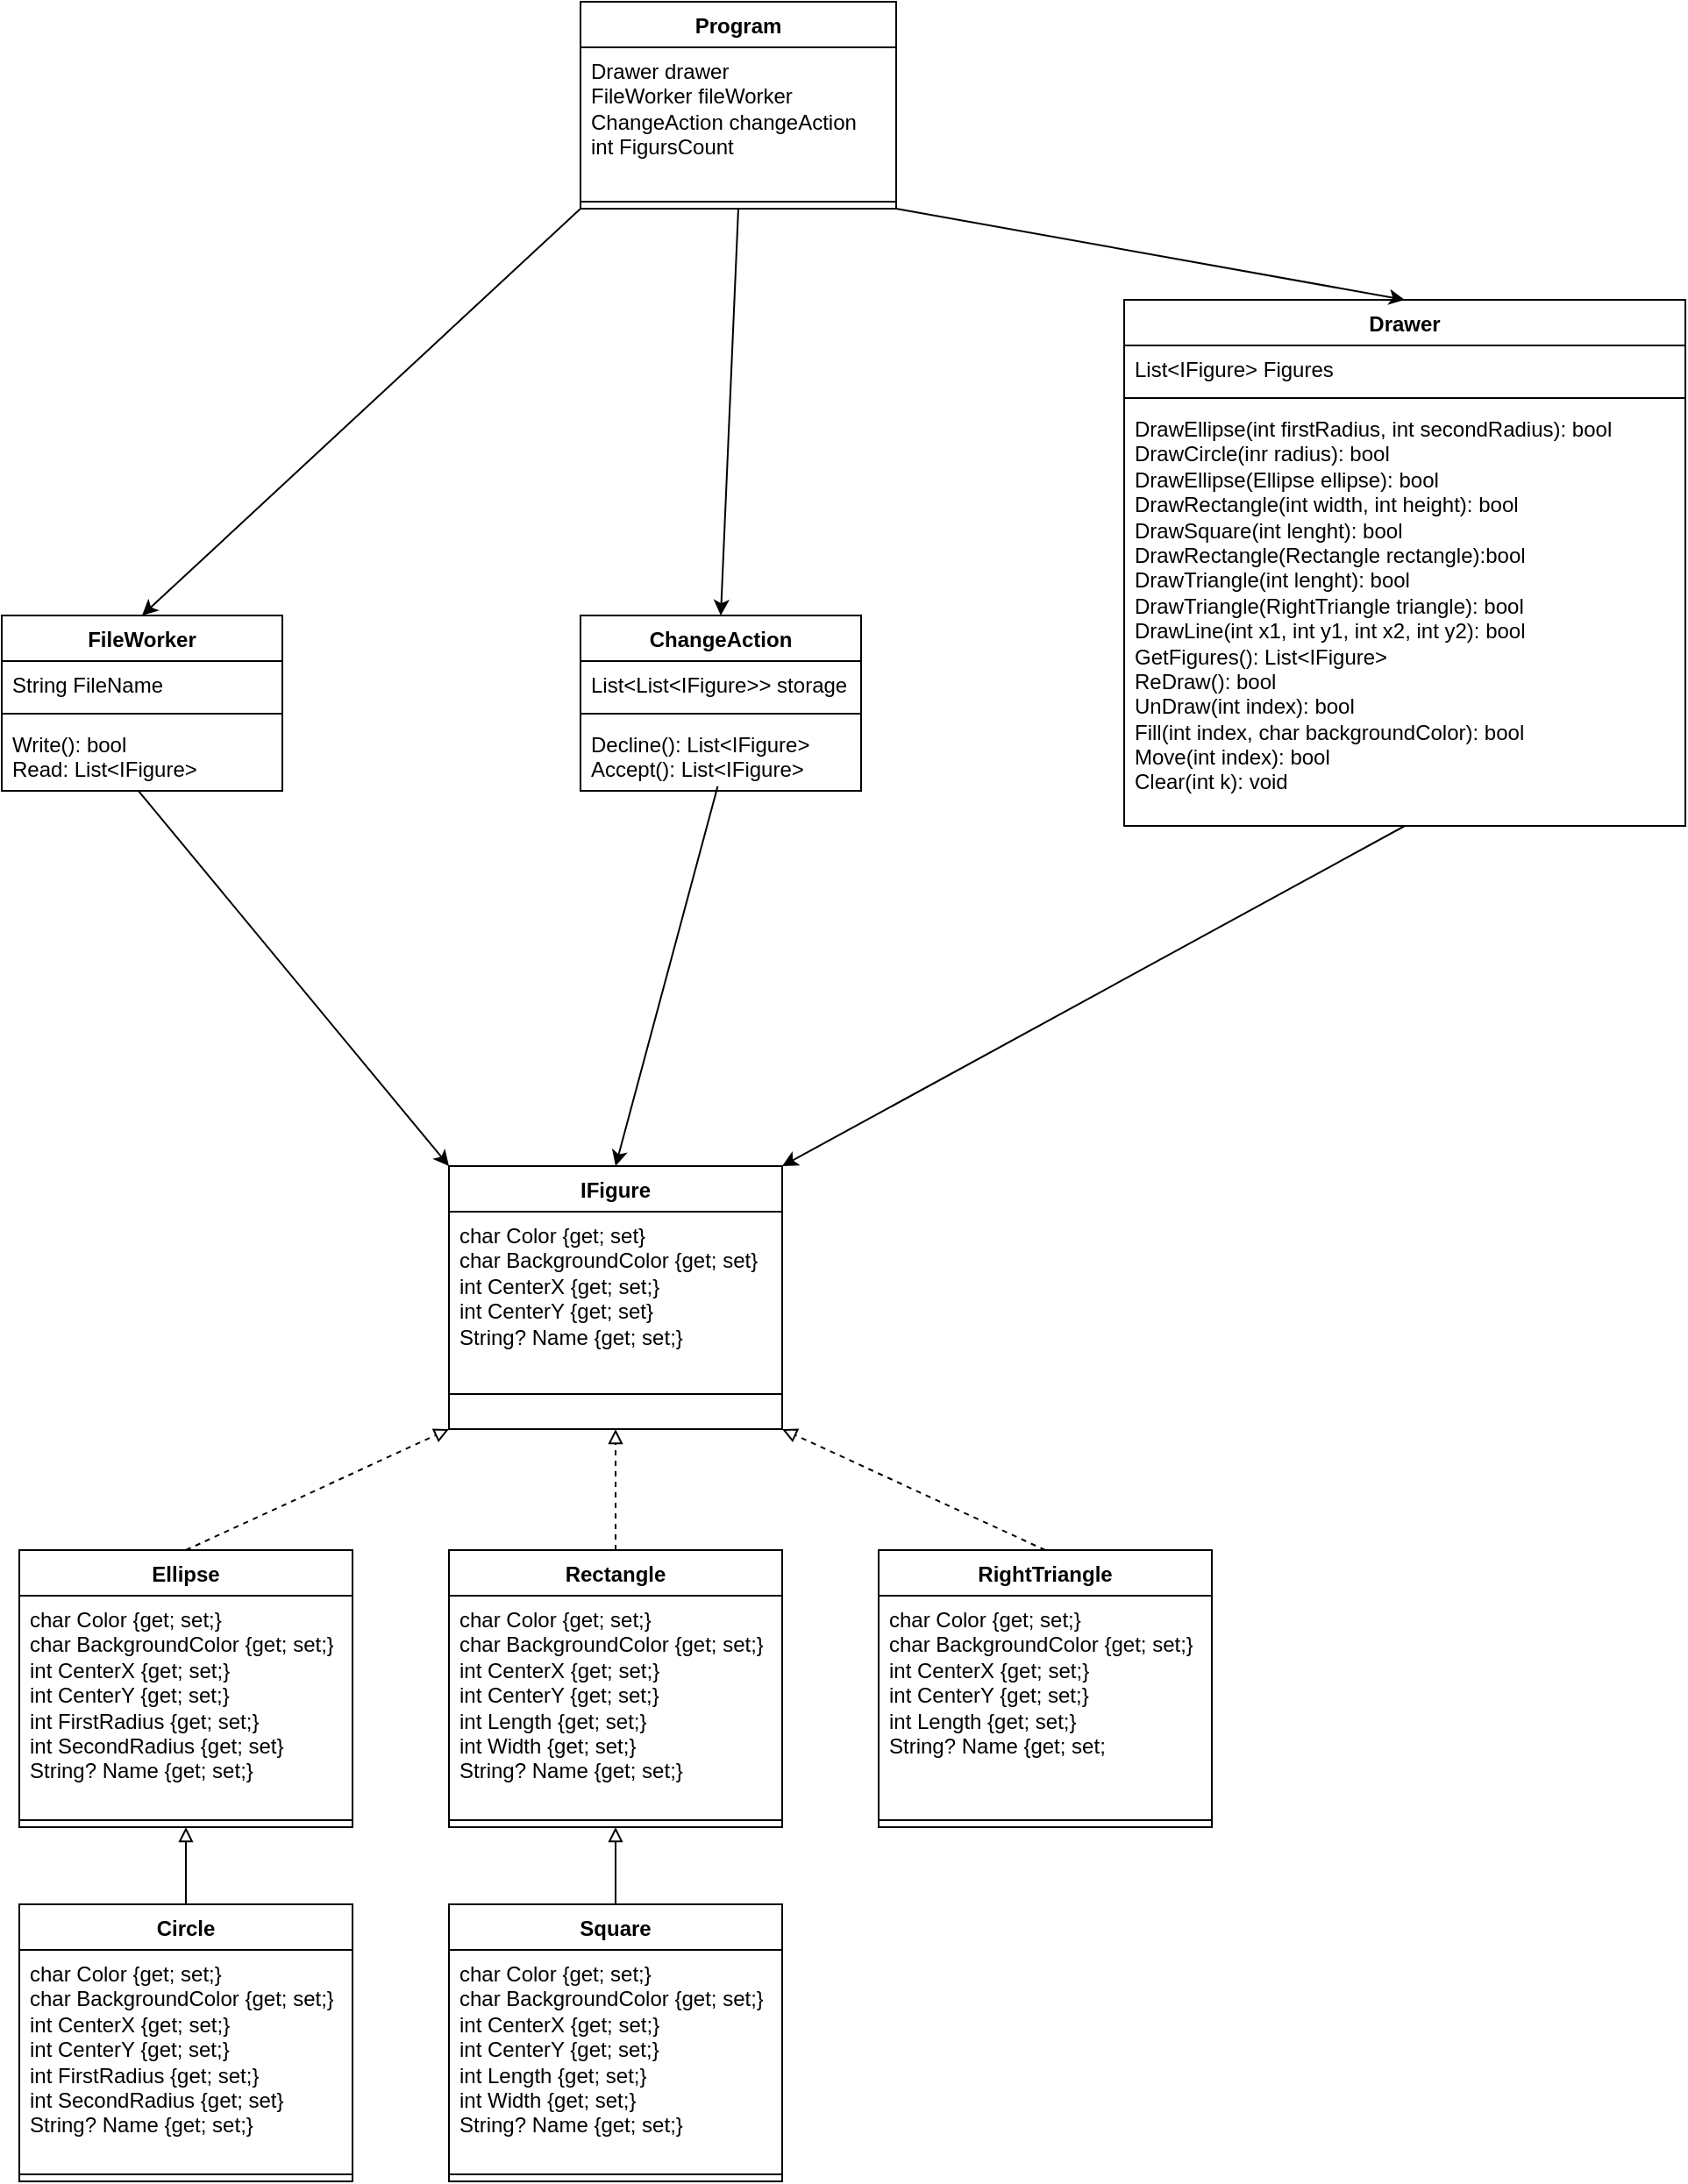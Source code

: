 <mxfile version="26.1.0">
  <diagram id="C5RBs43oDa-KdzZeNtuy" name="Page-1">
    <mxGraphModel dx="1120" dy="1611" grid="1" gridSize="10" guides="1" tooltips="1" connect="1" arrows="1" fold="1" page="1" pageScale="1" pageWidth="827" pageHeight="1169" math="0" shadow="0">
      <root>
        <mxCell id="WIyWlLk6GJQsqaUBKTNV-0" />
        <mxCell id="WIyWlLk6GJQsqaUBKTNV-1" parent="WIyWlLk6GJQsqaUBKTNV-0" />
        <mxCell id="Ytw2WS5rdy1qP2I7gWzr-2" value="IFigure" style="swimlane;fontStyle=1;align=center;verticalAlign=top;childLayout=stackLayout;horizontal=1;startSize=26;horizontalStack=0;resizeParent=1;resizeParentMax=0;resizeLast=0;collapsible=1;marginBottom=0;whiteSpace=wrap;html=1;" parent="WIyWlLk6GJQsqaUBKTNV-1" vertex="1">
          <mxGeometry x="325" y="264" width="190" height="150" as="geometry" />
        </mxCell>
        <mxCell id="Ytw2WS5rdy1qP2I7gWzr-3" value="&lt;div&gt;&lt;div&gt;char Color {get; set}&lt;/div&gt;&lt;div&gt;char BackgroundСolor {get; set}&lt;/div&gt;&lt;/div&gt;&lt;div&gt;int CenterX {get; set;}&lt;/div&gt;&lt;div&gt;int CenterY {get; set}&lt;/div&gt;&lt;div&gt;String? Name {get; set;}&lt;/div&gt;" style="text;strokeColor=none;fillColor=none;align=left;verticalAlign=top;spacingLeft=4;spacingRight=4;overflow=hidden;rotatable=0;points=[[0,0.5],[1,0.5]];portConstraint=eastwest;whiteSpace=wrap;html=1;" parent="Ytw2WS5rdy1qP2I7gWzr-2" vertex="1">
          <mxGeometry y="26" width="190" height="84" as="geometry" />
        </mxCell>
        <mxCell id="Ytw2WS5rdy1qP2I7gWzr-4" value="" style="line;strokeWidth=1;fillColor=none;align=left;verticalAlign=middle;spacingTop=-1;spacingLeft=3;spacingRight=3;rotatable=0;labelPosition=right;points=[];portConstraint=eastwest;strokeColor=inherit;" parent="Ytw2WS5rdy1qP2I7gWzr-2" vertex="1">
          <mxGeometry y="110" width="190" height="40" as="geometry" />
        </mxCell>
        <mxCell id="Ytw2WS5rdy1qP2I7gWzr-17" value="Ellipse" style="swimlane;fontStyle=1;align=center;verticalAlign=top;childLayout=stackLayout;horizontal=1;startSize=26;horizontalStack=0;resizeParent=1;resizeParentMax=0;resizeLast=0;collapsible=1;marginBottom=0;whiteSpace=wrap;html=1;" parent="WIyWlLk6GJQsqaUBKTNV-1" vertex="1">
          <mxGeometry x="80" y="483" width="190" height="158" as="geometry" />
        </mxCell>
        <mxCell id="Ytw2WS5rdy1qP2I7gWzr-18" value="&lt;div&gt;&lt;div&gt;char Color {get; set;}&lt;/div&gt;&lt;div&gt;char BackgroundColor {get; set;}&lt;/div&gt;int CenterX {get; set;}&lt;/div&gt;&lt;div&gt;int CenterY {get; set;}&lt;/div&gt;&lt;div&gt;int FirstRadius {get; set;}&lt;/div&gt;&lt;div&gt;int SecondRadius {get; set}&lt;/div&gt;&lt;div&gt;String? Name {get; set;}&lt;/div&gt;" style="text;strokeColor=none;fillColor=none;align=left;verticalAlign=top;spacingLeft=4;spacingRight=4;overflow=hidden;rotatable=0;points=[[0,0.5],[1,0.5]];portConstraint=eastwest;whiteSpace=wrap;html=1;" parent="Ytw2WS5rdy1qP2I7gWzr-17" vertex="1">
          <mxGeometry y="26" width="190" height="124" as="geometry" />
        </mxCell>
        <mxCell id="Ytw2WS5rdy1qP2I7gWzr-19" value="" style="line;strokeWidth=1;fillColor=none;align=left;verticalAlign=middle;spacingTop=-1;spacingLeft=3;spacingRight=3;rotatable=0;labelPosition=right;points=[];portConstraint=eastwest;strokeColor=inherit;" parent="Ytw2WS5rdy1qP2I7gWzr-17" vertex="1">
          <mxGeometry y="150" width="190" height="8" as="geometry" />
        </mxCell>
        <mxCell id="Ytw2WS5rdy1qP2I7gWzr-21" value="Rectangle" style="swimlane;fontStyle=1;align=center;verticalAlign=top;childLayout=stackLayout;horizontal=1;startSize=26;horizontalStack=0;resizeParent=1;resizeParentMax=0;resizeLast=0;collapsible=1;marginBottom=0;whiteSpace=wrap;html=1;" parent="WIyWlLk6GJQsqaUBKTNV-1" vertex="1">
          <mxGeometry x="325" y="483" width="190" height="158" as="geometry" />
        </mxCell>
        <mxCell id="Ytw2WS5rdy1qP2I7gWzr-22" value="&lt;div&gt;&lt;div&gt;char Color {get; set;}&lt;/div&gt;&lt;div&gt;char BackgroundColor {get; set;}&lt;/div&gt;&lt;/div&gt;&lt;div&gt;int CenterX {get; set;}&lt;/div&gt;&lt;div&gt;int CenterY {get; set;}&lt;/div&gt;&lt;div&gt;int Length {get; set;}&lt;/div&gt;&lt;div&gt;int Width {get; set;} &lt;br&gt;&lt;/div&gt;&lt;div&gt;String? Name {get; set;}&lt;/div&gt;" style="text;strokeColor=none;fillColor=none;align=left;verticalAlign=top;spacingLeft=4;spacingRight=4;overflow=hidden;rotatable=0;points=[[0,0.5],[1,0.5]];portConstraint=eastwest;whiteSpace=wrap;html=1;" parent="Ytw2WS5rdy1qP2I7gWzr-21" vertex="1">
          <mxGeometry y="26" width="190" height="124" as="geometry" />
        </mxCell>
        <mxCell id="Ytw2WS5rdy1qP2I7gWzr-23" value="" style="line;strokeWidth=1;fillColor=none;align=left;verticalAlign=middle;spacingTop=-1;spacingLeft=3;spacingRight=3;rotatable=0;labelPosition=right;points=[];portConstraint=eastwest;strokeColor=inherit;" parent="Ytw2WS5rdy1qP2I7gWzr-21" vertex="1">
          <mxGeometry y="150" width="190" height="8" as="geometry" />
        </mxCell>
        <mxCell id="Ytw2WS5rdy1qP2I7gWzr-25" value="RightTriangle" style="swimlane;fontStyle=1;align=center;verticalAlign=top;childLayout=stackLayout;horizontal=1;startSize=26;horizontalStack=0;resizeParent=1;resizeParentMax=0;resizeLast=0;collapsible=1;marginBottom=0;whiteSpace=wrap;html=1;" parent="WIyWlLk6GJQsqaUBKTNV-1" vertex="1">
          <mxGeometry x="570" y="483" width="190" height="158" as="geometry" />
        </mxCell>
        <mxCell id="Ytw2WS5rdy1qP2I7gWzr-26" value="&lt;div&gt;&lt;div&gt;char Color {get; set;}&lt;/div&gt;&lt;div&gt;char BackgroundColor {get; set;}&lt;/div&gt;int CenterX {get; set;}&lt;/div&gt;&lt;div&gt;int CenterY {get; set;}&lt;/div&gt;&lt;div&gt;int Length {get; set;}&lt;/div&gt;&lt;div&gt;String? Name {get; set;&lt;/div&gt;" style="text;strokeColor=none;fillColor=none;align=left;verticalAlign=top;spacingLeft=4;spacingRight=4;overflow=hidden;rotatable=0;points=[[0,0.5],[1,0.5]];portConstraint=eastwest;whiteSpace=wrap;html=1;" parent="Ytw2WS5rdy1qP2I7gWzr-25" vertex="1">
          <mxGeometry y="26" width="190" height="124" as="geometry" />
        </mxCell>
        <mxCell id="Ytw2WS5rdy1qP2I7gWzr-27" value="" style="line;strokeWidth=1;fillColor=none;align=left;verticalAlign=middle;spacingTop=-1;spacingLeft=3;spacingRight=3;rotatable=0;labelPosition=right;points=[];portConstraint=eastwest;strokeColor=inherit;" parent="Ytw2WS5rdy1qP2I7gWzr-25" vertex="1">
          <mxGeometry y="150" width="190" height="8" as="geometry" />
        </mxCell>
        <mxCell id="Ytw2WS5rdy1qP2I7gWzr-35" style="edgeStyle=orthogonalEdgeStyle;rounded=0;orthogonalLoop=1;jettySize=auto;html=1;exitX=0.5;exitY=0;exitDx=0;exitDy=0;entryX=0.5;entryY=1;entryDx=0;entryDy=0;endArrow=block;endFill=0;" parent="WIyWlLk6GJQsqaUBKTNV-1" source="Ytw2WS5rdy1qP2I7gWzr-28" target="Ytw2WS5rdy1qP2I7gWzr-17" edge="1">
          <mxGeometry relative="1" as="geometry" />
        </mxCell>
        <mxCell id="Ytw2WS5rdy1qP2I7gWzr-28" value="Circle" style="swimlane;fontStyle=1;align=center;verticalAlign=top;childLayout=stackLayout;horizontal=1;startSize=26;horizontalStack=0;resizeParent=1;resizeParentMax=0;resizeLast=0;collapsible=1;marginBottom=0;whiteSpace=wrap;html=1;" parent="WIyWlLk6GJQsqaUBKTNV-1" vertex="1">
          <mxGeometry x="80" y="685" width="190" height="158" as="geometry" />
        </mxCell>
        <mxCell id="Ytw2WS5rdy1qP2I7gWzr-29" value="&lt;div&gt;&lt;div&gt;char Color {get; set;}&lt;/div&gt;&lt;div&gt;char BackgroundColor {get; set;}&lt;/div&gt;int CenterX {get; set;}&lt;/div&gt;&lt;div&gt;int CenterY {get; set;}&lt;/div&gt;&lt;div&gt;int FirstRadius {get; set;}&lt;/div&gt;&lt;div&gt;int SecondRadius {get; set}&lt;/div&gt;&lt;div&gt;String? Name {get; set;}&lt;/div&gt;" style="text;strokeColor=none;fillColor=none;align=left;verticalAlign=top;spacingLeft=4;spacingRight=4;overflow=hidden;rotatable=0;points=[[0,0.5],[1,0.5]];portConstraint=eastwest;whiteSpace=wrap;html=1;" parent="Ytw2WS5rdy1qP2I7gWzr-28" vertex="1">
          <mxGeometry y="26" width="190" height="124" as="geometry" />
        </mxCell>
        <mxCell id="Ytw2WS5rdy1qP2I7gWzr-30" value="" style="line;strokeWidth=1;fillColor=none;align=left;verticalAlign=middle;spacingTop=-1;spacingLeft=3;spacingRight=3;rotatable=0;labelPosition=right;points=[];portConstraint=eastwest;strokeColor=inherit;" parent="Ytw2WS5rdy1qP2I7gWzr-28" vertex="1">
          <mxGeometry y="150" width="190" height="8" as="geometry" />
        </mxCell>
        <mxCell id="Ytw2WS5rdy1qP2I7gWzr-36" style="edgeStyle=orthogonalEdgeStyle;rounded=0;orthogonalLoop=1;jettySize=auto;html=1;exitX=0.5;exitY=0;exitDx=0;exitDy=0;entryX=0.5;entryY=1;entryDx=0;entryDy=0;endArrow=block;endFill=0;" parent="WIyWlLk6GJQsqaUBKTNV-1" source="Ytw2WS5rdy1qP2I7gWzr-32" target="Ytw2WS5rdy1qP2I7gWzr-21" edge="1">
          <mxGeometry relative="1" as="geometry" />
        </mxCell>
        <mxCell id="Ytw2WS5rdy1qP2I7gWzr-32" value="Square" style="swimlane;fontStyle=1;align=center;verticalAlign=top;childLayout=stackLayout;horizontal=1;startSize=26;horizontalStack=0;resizeParent=1;resizeParentMax=0;resizeLast=0;collapsible=1;marginBottom=0;whiteSpace=wrap;html=1;" parent="WIyWlLk6GJQsqaUBKTNV-1" vertex="1">
          <mxGeometry x="325" y="685" width="190" height="158" as="geometry" />
        </mxCell>
        <mxCell id="Ytw2WS5rdy1qP2I7gWzr-33" value="&lt;div&gt;&lt;div&gt;char Color {get; set;}&lt;/div&gt;&lt;div&gt;char BackgroundColor {get; set;}&lt;/div&gt;&lt;/div&gt;&lt;div&gt;int CenterX {get; set;}&lt;/div&gt;&lt;div&gt;int CenterY {get; set;}&lt;/div&gt;&lt;div&gt;int Length {get; set;}&lt;/div&gt;&lt;div&gt;int Width {get; set;} &lt;br&gt;&lt;/div&gt;&lt;div&gt;String? Name {get; set;}&lt;/div&gt;" style="text;strokeColor=none;fillColor=none;align=left;verticalAlign=top;spacingLeft=4;spacingRight=4;overflow=hidden;rotatable=0;points=[[0,0.5],[1,0.5]];portConstraint=eastwest;whiteSpace=wrap;html=1;" parent="Ytw2WS5rdy1qP2I7gWzr-32" vertex="1">
          <mxGeometry y="26" width="190" height="124" as="geometry" />
        </mxCell>
        <mxCell id="Ytw2WS5rdy1qP2I7gWzr-34" value="" style="line;strokeWidth=1;fillColor=none;align=left;verticalAlign=middle;spacingTop=-1;spacingLeft=3;spacingRight=3;rotatable=0;labelPosition=right;points=[];portConstraint=eastwest;strokeColor=inherit;" parent="Ytw2WS5rdy1qP2I7gWzr-32" vertex="1">
          <mxGeometry y="150" width="190" height="8" as="geometry" />
        </mxCell>
        <mxCell id="Ytw2WS5rdy1qP2I7gWzr-41" value="" style="endArrow=block;html=1;rounded=0;dashed=1;endFill=0;entryX=0;entryY=1;entryDx=0;entryDy=0;exitX=0.5;exitY=0;exitDx=0;exitDy=0;" parent="WIyWlLk6GJQsqaUBKTNV-1" source="Ytw2WS5rdy1qP2I7gWzr-17" target="Ytw2WS5rdy1qP2I7gWzr-2" edge="1">
          <mxGeometry width="50" height="50" relative="1" as="geometry">
            <mxPoint x="90" y="390" as="sourcePoint" />
            <mxPoint x="140" y="340" as="targetPoint" />
          </mxGeometry>
        </mxCell>
        <mxCell id="Ytw2WS5rdy1qP2I7gWzr-42" value="" style="endArrow=block;html=1;rounded=0;dashed=1;endFill=0;entryX=1;entryY=1;entryDx=0;entryDy=0;exitX=0.5;exitY=0;exitDx=0;exitDy=0;" parent="WIyWlLk6GJQsqaUBKTNV-1" source="Ytw2WS5rdy1qP2I7gWzr-25" target="Ytw2WS5rdy1qP2I7gWzr-2" edge="1">
          <mxGeometry width="50" height="50" relative="1" as="geometry">
            <mxPoint x="100" y="400" as="sourcePoint" />
            <mxPoint x="150" y="350" as="targetPoint" />
          </mxGeometry>
        </mxCell>
        <mxCell id="Ytw2WS5rdy1qP2I7gWzr-43" value="" style="endArrow=block;html=1;rounded=0;dashed=1;endFill=0;entryX=0.5;entryY=1;entryDx=0;entryDy=0;exitX=0.5;exitY=0;exitDx=0;exitDy=0;" parent="WIyWlLk6GJQsqaUBKTNV-1" source="Ytw2WS5rdy1qP2I7gWzr-21" target="Ytw2WS5rdy1qP2I7gWzr-2" edge="1">
          <mxGeometry width="50" height="50" relative="1" as="geometry">
            <mxPoint x="110" y="410" as="sourcePoint" />
            <mxPoint x="160" y="360" as="targetPoint" />
          </mxGeometry>
        </mxCell>
        <mxCell id="Ytw2WS5rdy1qP2I7gWzr-44" value="Drawer" style="swimlane;fontStyle=1;align=center;verticalAlign=top;childLayout=stackLayout;horizontal=1;startSize=26;horizontalStack=0;resizeParent=1;resizeParentMax=0;resizeLast=0;collapsible=1;marginBottom=0;whiteSpace=wrap;html=1;" parent="WIyWlLk6GJQsqaUBKTNV-1" vertex="1">
          <mxGeometry x="710" y="-230" width="320" height="300" as="geometry" />
        </mxCell>
        <mxCell id="Ytw2WS5rdy1qP2I7gWzr-45" value="List&amp;lt;IFigure&amp;gt; Figures" style="text;strokeColor=none;fillColor=none;align=left;verticalAlign=top;spacingLeft=4;spacingRight=4;overflow=hidden;rotatable=0;points=[[0,0.5],[1,0.5]];portConstraint=eastwest;whiteSpace=wrap;html=1;" parent="Ytw2WS5rdy1qP2I7gWzr-44" vertex="1">
          <mxGeometry y="26" width="320" height="26" as="geometry" />
        </mxCell>
        <mxCell id="Ytw2WS5rdy1qP2I7gWzr-46" value="" style="line;strokeWidth=1;fillColor=none;align=left;verticalAlign=middle;spacingTop=-1;spacingLeft=3;spacingRight=3;rotatable=0;labelPosition=right;points=[];portConstraint=eastwest;strokeColor=inherit;" parent="Ytw2WS5rdy1qP2I7gWzr-44" vertex="1">
          <mxGeometry y="52" width="320" height="8" as="geometry" />
        </mxCell>
        <mxCell id="Ytw2WS5rdy1qP2I7gWzr-47" value="&lt;div&gt;DrawEllipse(int firstRadius, int secondRadius): bool&lt;/div&gt;&lt;div&gt;DrawCircle(inr radius): bool&lt;/div&gt;&lt;div&gt;DrawEllipse(Ellipse ellipse): bool &lt;br&gt;&lt;/div&gt;&lt;div&gt;DrawRectangle(int width, int height): bool&lt;/div&gt;&lt;div&gt;DrawSquare(int lenght): bool&lt;/div&gt;&lt;div&gt;DrawRectangle(Rectangle rectangle):bool&lt;/div&gt;&lt;div&gt;DrawTriangle(int lenght): bool&lt;/div&gt;&lt;div&gt;DrawTriangle(RightTriangle triangle): bool &lt;br&gt;&lt;/div&gt;&lt;div&gt;DrawLine(int x1, int y1, int x2, int y2): bool&lt;/div&gt;&lt;div&gt;GetFigures(): List&amp;lt;IFigure&amp;gt;&lt;/div&gt;&lt;div&gt;ReDraw(): bool&lt;/div&gt;&lt;div&gt;UnDraw(int index): bool&lt;/div&gt;&lt;div&gt;Fill(int index, char backgroundColor): bool&lt;/div&gt;&lt;div&gt;Move(int index): bool&lt;/div&gt;&lt;div&gt;Clear(int k): void&lt;/div&gt;" style="text;strokeColor=none;fillColor=none;align=left;verticalAlign=top;spacingLeft=4;spacingRight=4;overflow=hidden;rotatable=0;points=[[0,0.5],[1,0.5]];portConstraint=eastwest;whiteSpace=wrap;html=1;" parent="Ytw2WS5rdy1qP2I7gWzr-44" vertex="1">
          <mxGeometry y="60" width="320" height="240" as="geometry" />
        </mxCell>
        <mxCell id="Ytw2WS5rdy1qP2I7gWzr-48" value="FileWorker" style="swimlane;fontStyle=1;align=center;verticalAlign=top;childLayout=stackLayout;horizontal=1;startSize=26;horizontalStack=0;resizeParent=1;resizeParentMax=0;resizeLast=0;collapsible=1;marginBottom=0;whiteSpace=wrap;html=1;" parent="WIyWlLk6GJQsqaUBKTNV-1" vertex="1">
          <mxGeometry x="70" y="-50" width="160" height="100" as="geometry" />
        </mxCell>
        <mxCell id="Ytw2WS5rdy1qP2I7gWzr-49" value="String FileName" style="text;strokeColor=none;fillColor=none;align=left;verticalAlign=top;spacingLeft=4;spacingRight=4;overflow=hidden;rotatable=0;points=[[0,0.5],[1,0.5]];portConstraint=eastwest;whiteSpace=wrap;html=1;" parent="Ytw2WS5rdy1qP2I7gWzr-48" vertex="1">
          <mxGeometry y="26" width="160" height="26" as="geometry" />
        </mxCell>
        <mxCell id="Ytw2WS5rdy1qP2I7gWzr-50" value="" style="line;strokeWidth=1;fillColor=none;align=left;verticalAlign=middle;spacingTop=-1;spacingLeft=3;spacingRight=3;rotatable=0;labelPosition=right;points=[];portConstraint=eastwest;strokeColor=inherit;" parent="Ytw2WS5rdy1qP2I7gWzr-48" vertex="1">
          <mxGeometry y="52" width="160" height="8" as="geometry" />
        </mxCell>
        <mxCell id="Ytw2WS5rdy1qP2I7gWzr-51" value="&lt;div&gt;Write(): bool&lt;/div&gt;&lt;div&gt;Read: List&amp;lt;IFigure&amp;gt;&lt;/div&gt;" style="text;strokeColor=none;fillColor=none;align=left;verticalAlign=top;spacingLeft=4;spacingRight=4;overflow=hidden;rotatable=0;points=[[0,0.5],[1,0.5]];portConstraint=eastwest;whiteSpace=wrap;html=1;" parent="Ytw2WS5rdy1qP2I7gWzr-48" vertex="1">
          <mxGeometry y="60" width="160" height="40" as="geometry" />
        </mxCell>
        <mxCell id="Ytw2WS5rdy1qP2I7gWzr-52" value="ChangeAction" style="swimlane;fontStyle=1;align=center;verticalAlign=top;childLayout=stackLayout;horizontal=1;startSize=26;horizontalStack=0;resizeParent=1;resizeParentMax=0;resizeLast=0;collapsible=1;marginBottom=0;whiteSpace=wrap;html=1;" parent="WIyWlLk6GJQsqaUBKTNV-1" vertex="1">
          <mxGeometry x="400" y="-50" width="160" height="100" as="geometry" />
        </mxCell>
        <mxCell id="Ytw2WS5rdy1qP2I7gWzr-53" value="List&amp;lt;List&amp;lt;IFigure&amp;gt;&amp;gt; storage" style="text;strokeColor=none;fillColor=none;align=left;verticalAlign=top;spacingLeft=4;spacingRight=4;overflow=hidden;rotatable=0;points=[[0,0.5],[1,0.5]];portConstraint=eastwest;whiteSpace=wrap;html=1;" parent="Ytw2WS5rdy1qP2I7gWzr-52" vertex="1">
          <mxGeometry y="26" width="160" height="26" as="geometry" />
        </mxCell>
        <mxCell id="Ytw2WS5rdy1qP2I7gWzr-54" value="" style="line;strokeWidth=1;fillColor=none;align=left;verticalAlign=middle;spacingTop=-1;spacingLeft=3;spacingRight=3;rotatable=0;labelPosition=right;points=[];portConstraint=eastwest;strokeColor=inherit;" parent="Ytw2WS5rdy1qP2I7gWzr-52" vertex="1">
          <mxGeometry y="52" width="160" height="8" as="geometry" />
        </mxCell>
        <mxCell id="Ytw2WS5rdy1qP2I7gWzr-55" value="&lt;div&gt;Decline(): List&amp;lt;IFigure&amp;gt;&lt;/div&gt;&lt;div&gt;Accept(): List&amp;lt;IFigure&amp;gt;&lt;/div&gt;" style="text;strokeColor=none;fillColor=none;align=left;verticalAlign=top;spacingLeft=4;spacingRight=4;overflow=hidden;rotatable=0;points=[[0,0.5],[1,0.5]];portConstraint=eastwest;whiteSpace=wrap;html=1;" parent="Ytw2WS5rdy1qP2I7gWzr-52" vertex="1">
          <mxGeometry y="60" width="160" height="40" as="geometry" />
        </mxCell>
        <mxCell id="Ytw2WS5rdy1qP2I7gWzr-56" value="Program" style="swimlane;fontStyle=1;align=center;verticalAlign=top;childLayout=stackLayout;horizontal=1;startSize=26;horizontalStack=0;resizeParent=1;resizeParentMax=0;resizeLast=0;collapsible=1;marginBottom=0;whiteSpace=wrap;html=1;" parent="WIyWlLk6GJQsqaUBKTNV-1" vertex="1">
          <mxGeometry x="400" y="-400" width="180" height="118" as="geometry" />
        </mxCell>
        <mxCell id="Ytw2WS5rdy1qP2I7gWzr-57" value="&lt;div&gt;Drawer drawer&lt;/div&gt;&lt;div&gt;FileWorker fileWorker&lt;/div&gt;&lt;div&gt;ChangeAction changeAction&lt;/div&gt;&lt;div&gt;int FigursCount&lt;/div&gt;" style="text;strokeColor=none;fillColor=none;align=left;verticalAlign=top;spacingLeft=4;spacingRight=4;overflow=hidden;rotatable=0;points=[[0,0.5],[1,0.5]];portConstraint=eastwest;whiteSpace=wrap;html=1;" parent="Ytw2WS5rdy1qP2I7gWzr-56" vertex="1">
          <mxGeometry y="26" width="180" height="84" as="geometry" />
        </mxCell>
        <mxCell id="Ytw2WS5rdy1qP2I7gWzr-58" value="" style="line;strokeWidth=1;fillColor=none;align=left;verticalAlign=middle;spacingTop=-1;spacingLeft=3;spacingRight=3;rotatable=0;labelPosition=right;points=[];portConstraint=eastwest;strokeColor=inherit;" parent="Ytw2WS5rdy1qP2I7gWzr-56" vertex="1">
          <mxGeometry y="110" width="180" height="8" as="geometry" />
        </mxCell>
        <mxCell id="Ytw2WS5rdy1qP2I7gWzr-60" value="" style="endArrow=classic;html=1;rounded=0;exitX=0.486;exitY=0.995;exitDx=0;exitDy=0;exitPerimeter=0;entryX=0;entryY=0;entryDx=0;entryDy=0;" parent="WIyWlLk6GJQsqaUBKTNV-1" source="Ytw2WS5rdy1qP2I7gWzr-51" target="Ytw2WS5rdy1qP2I7gWzr-2" edge="1">
          <mxGeometry width="50" height="50" relative="1" as="geometry">
            <mxPoint x="210" y="210" as="sourcePoint" />
            <mxPoint x="260" y="160" as="targetPoint" />
          </mxGeometry>
        </mxCell>
        <mxCell id="Ytw2WS5rdy1qP2I7gWzr-61" value="" style="endArrow=classic;html=1;rounded=0;exitX=0.489;exitY=0.935;exitDx=0;exitDy=0;exitPerimeter=0;entryX=0.5;entryY=0;entryDx=0;entryDy=0;" parent="WIyWlLk6GJQsqaUBKTNV-1" source="Ytw2WS5rdy1qP2I7gWzr-55" target="Ytw2WS5rdy1qP2I7gWzr-2" edge="1">
          <mxGeometry width="50" height="50" relative="1" as="geometry">
            <mxPoint x="414" y="90" as="sourcePoint" />
            <mxPoint x="591" y="304" as="targetPoint" />
          </mxGeometry>
        </mxCell>
        <mxCell id="Ytw2WS5rdy1qP2I7gWzr-62" value="" style="endArrow=classic;html=1;rounded=0;exitX=0.5;exitY=1;exitDx=0;exitDy=0;entryX=1;entryY=0;entryDx=0;entryDy=0;" parent="WIyWlLk6GJQsqaUBKTNV-1" source="Ytw2WS5rdy1qP2I7gWzr-44" target="Ytw2WS5rdy1qP2I7gWzr-2" edge="1">
          <mxGeometry width="50" height="50" relative="1" as="geometry">
            <mxPoint x="631.5" y="120" as="sourcePoint" />
            <mxPoint x="808.5" y="334" as="targetPoint" />
          </mxGeometry>
        </mxCell>
        <mxCell id="Ytw2WS5rdy1qP2I7gWzr-63" value="" style="endArrow=classic;html=1;rounded=0;exitX=0;exitY=1;exitDx=0;exitDy=0;entryX=0.5;entryY=0;entryDx=0;entryDy=0;" parent="WIyWlLk6GJQsqaUBKTNV-1" source="Ytw2WS5rdy1qP2I7gWzr-56" target="Ytw2WS5rdy1qP2I7gWzr-48" edge="1">
          <mxGeometry width="50" height="50" relative="1" as="geometry">
            <mxPoint x="325" y="-264" as="sourcePoint" />
            <mxPoint x="502" y="-50" as="targetPoint" />
          </mxGeometry>
        </mxCell>
        <mxCell id="Ytw2WS5rdy1qP2I7gWzr-64" value="" style="endArrow=classic;html=1;rounded=0;exitX=1;exitY=1;exitDx=0;exitDy=0;entryX=0.5;entryY=0;entryDx=0;entryDy=0;" parent="WIyWlLk6GJQsqaUBKTNV-1" source="Ytw2WS5rdy1qP2I7gWzr-56" target="Ytw2WS5rdy1qP2I7gWzr-44" edge="1">
          <mxGeometry width="50" height="50" relative="1" as="geometry">
            <mxPoint x="410" y="-272" as="sourcePoint" />
            <mxPoint x="160" y="-40" as="targetPoint" />
          </mxGeometry>
        </mxCell>
        <mxCell id="Ytw2WS5rdy1qP2I7gWzr-65" value="" style="endArrow=classic;html=1;rounded=0;exitX=0.5;exitY=1;exitDx=0;exitDy=0;entryX=0.5;entryY=0;entryDx=0;entryDy=0;" parent="WIyWlLk6GJQsqaUBKTNV-1" source="Ytw2WS5rdy1qP2I7gWzr-56" target="Ytw2WS5rdy1qP2I7gWzr-52" edge="1">
          <mxGeometry width="50" height="50" relative="1" as="geometry">
            <mxPoint x="420" y="-262" as="sourcePoint" />
            <mxPoint x="170" y="-30" as="targetPoint" />
          </mxGeometry>
        </mxCell>
      </root>
    </mxGraphModel>
  </diagram>
</mxfile>
